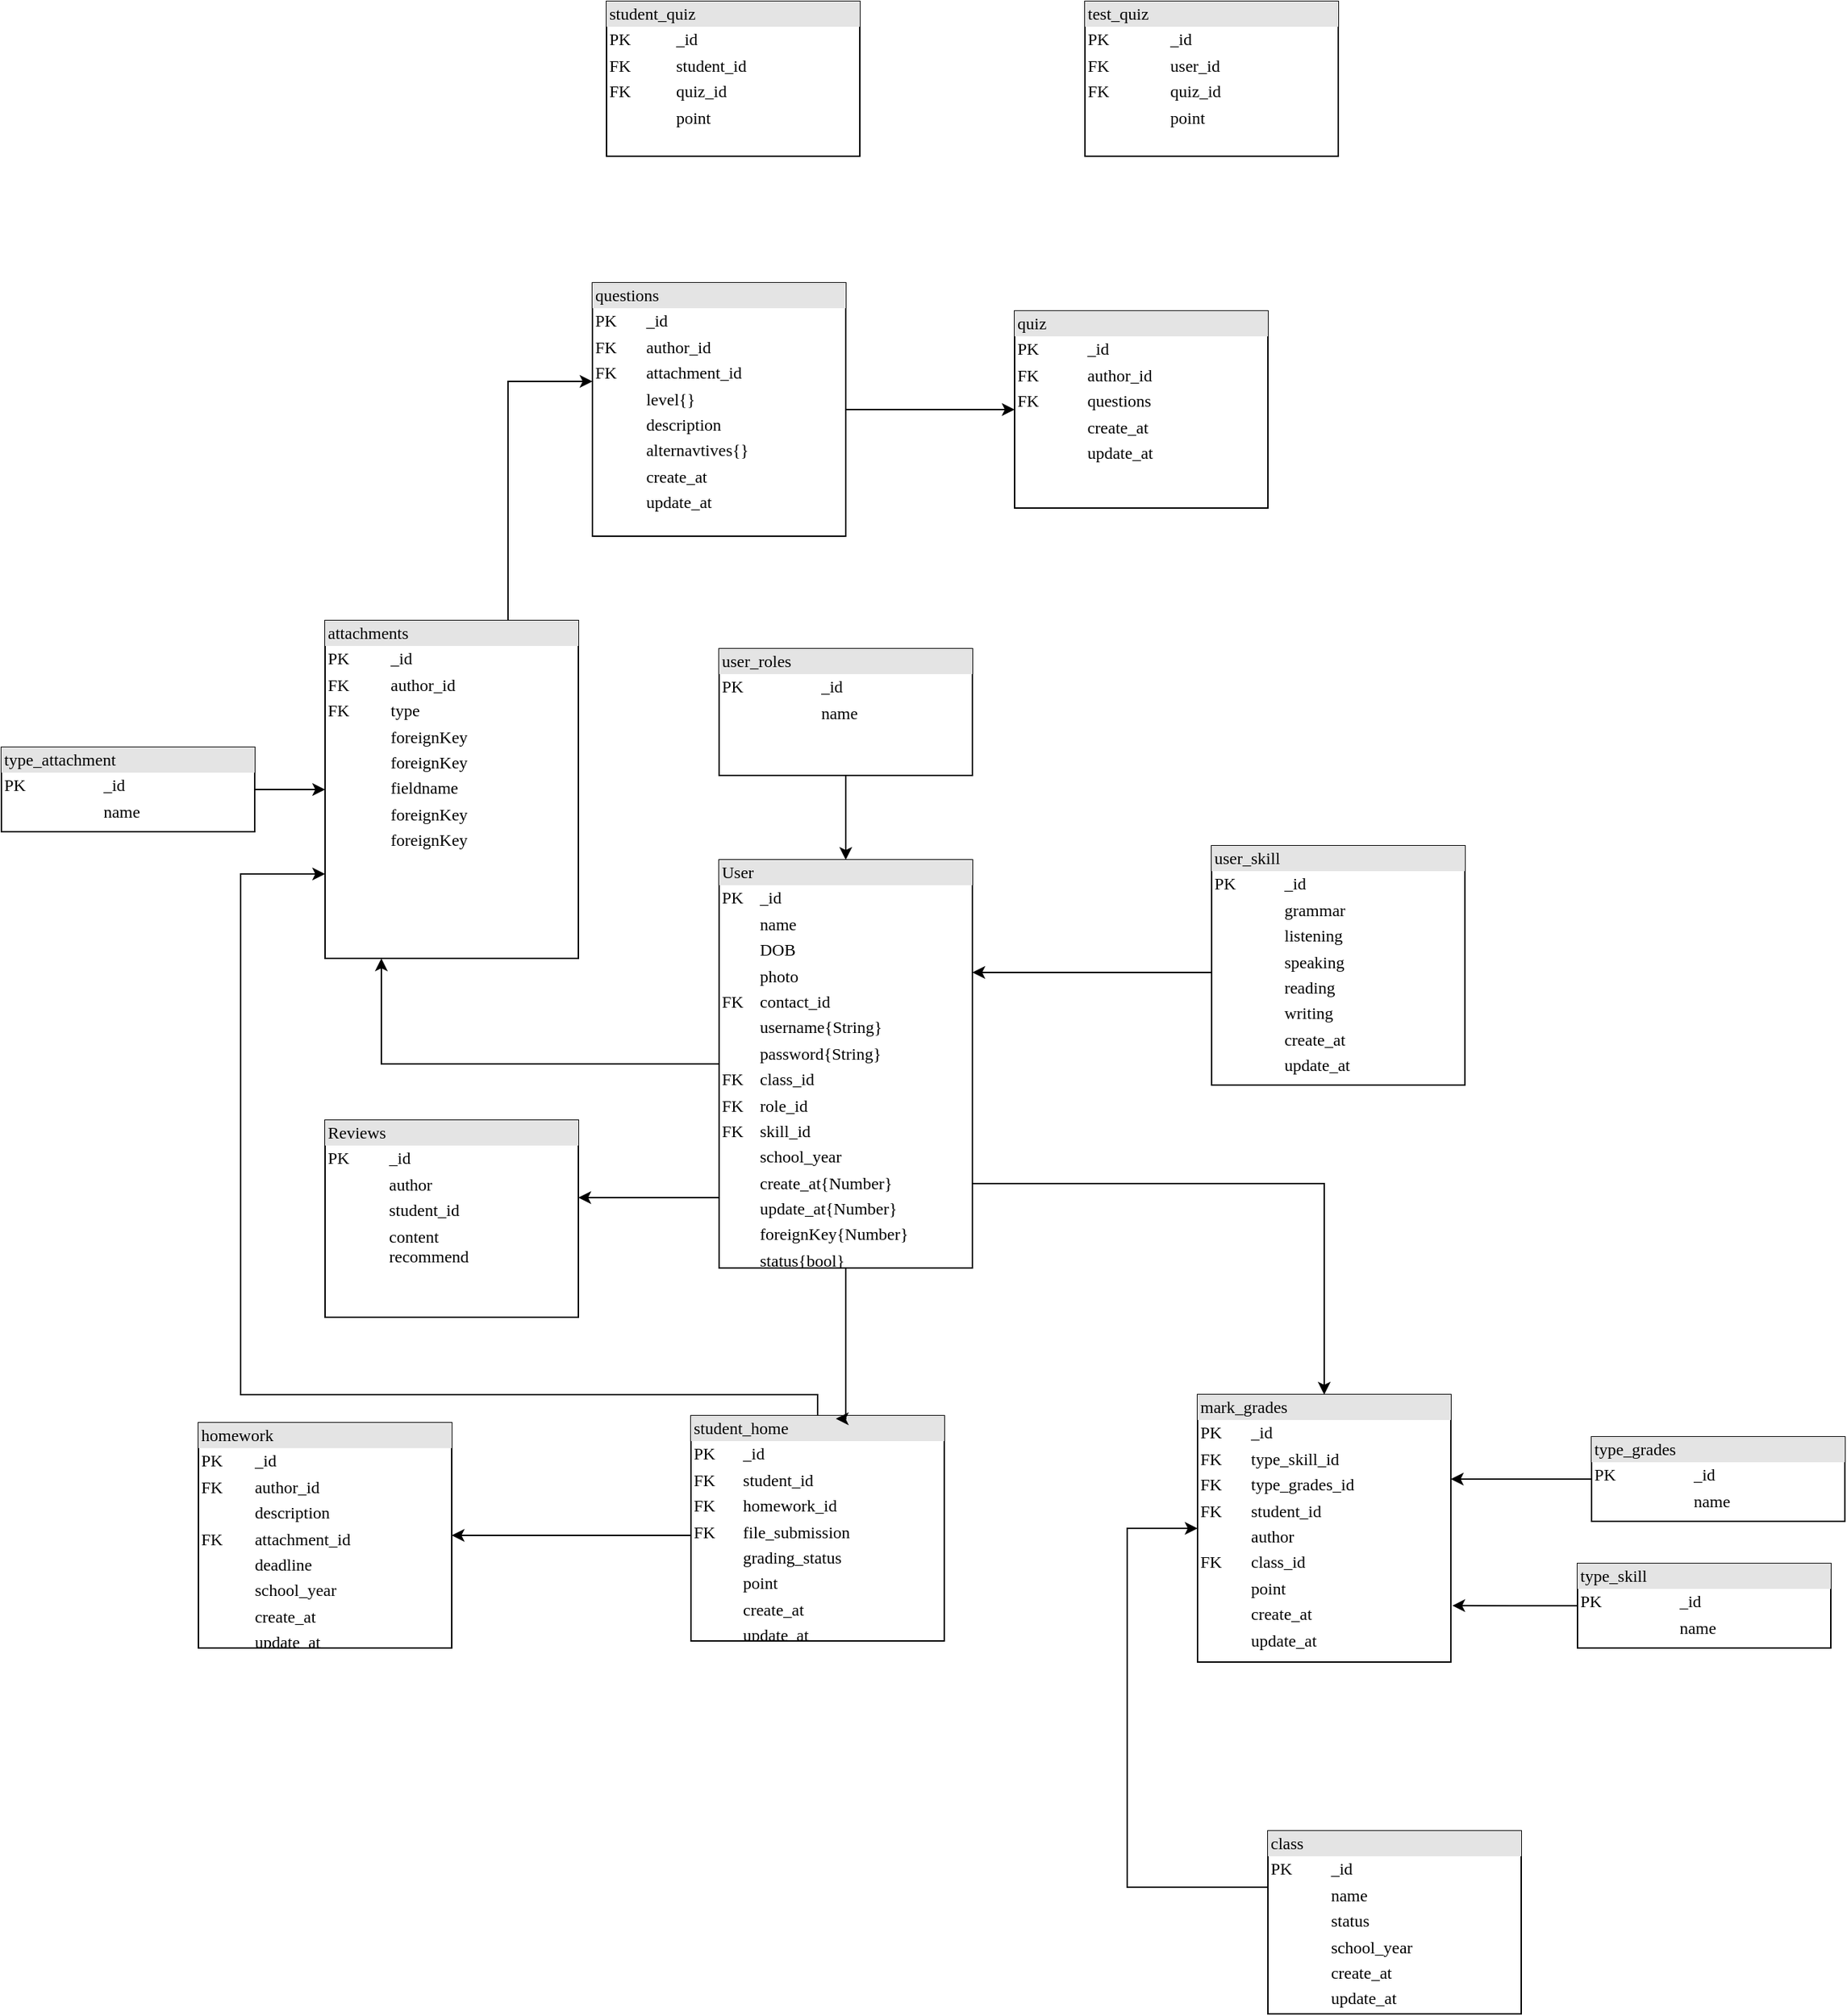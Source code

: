 <mxfile version="15.5.1" type="github">
  <diagram name="Page-1" id="2ca16b54-16f6-2749-3443-fa8db7711227">
    <mxGraphModel dx="2522" dy="1612" grid="1" gridSize="10" guides="1" tooltips="1" connect="1" arrows="1" fold="1" page="1" pageScale="1" pageWidth="1100" pageHeight="850" background="none" math="0" shadow="0">
      <root>
        <mxCell id="0" />
        <mxCell id="1" parent="0" />
        <mxCell id="2ed32ef02a7f4228-1" value="&lt;div style=&quot;box-sizing: border-box ; width: 100% ; background: #e4e4e4 ; padding: 2px&quot;&gt;quiz&lt;/div&gt;&lt;table style=&quot;width: 100% ; font-size: 1em&quot; cellpadding=&quot;2&quot; cellspacing=&quot;0&quot;&gt;&lt;tbody&gt;&lt;tr&gt;&lt;td&gt;PK&lt;/td&gt;&lt;td&gt;_id&lt;/td&gt;&lt;/tr&gt;&lt;tr&gt;&lt;td&gt;FK&lt;/td&gt;&lt;td&gt;author_id&lt;/td&gt;&lt;/tr&gt;&lt;tr&gt;&lt;td&gt;FK&lt;/td&gt;&lt;td&gt;questions&lt;/td&gt;&lt;/tr&gt;&lt;tr&gt;&lt;td&gt;&lt;br&gt;&lt;/td&gt;&lt;td&gt;create_at&lt;/td&gt;&lt;/tr&gt;&lt;tr&gt;&lt;td&gt;&lt;br&gt;&lt;/td&gt;&lt;td&gt;update_at&lt;/td&gt;&lt;/tr&gt;&lt;tr&gt;&lt;td&gt;&lt;br&gt;&lt;/td&gt;&lt;td&gt;&lt;br&gt;&lt;/td&gt;&lt;/tr&gt;&lt;tr&gt;&lt;td&gt;&lt;br&gt;&lt;/td&gt;&lt;td&gt;&lt;br&gt;&lt;/td&gt;&lt;/tr&gt;&lt;/tbody&gt;&lt;/table&gt;" style="verticalAlign=top;align=left;overflow=fill;html=1;rounded=0;shadow=0;comic=0;labelBackgroundColor=none;strokeWidth=1;fontFamily=Verdana;fontSize=12" parent="1" vertex="1">
          <mxGeometry x="670" y="-110" width="180" height="140" as="geometry" />
        </mxCell>
        <mxCell id="_LMsPIJoFoF4tEEg1Ywp-22" style="edgeStyle=orthogonalEdgeStyle;rounded=0;orthogonalLoop=1;jettySize=auto;html=1;" edge="1" parent="1" source="2ed32ef02a7f4228-3" target="_LMsPIJoFoF4tEEg1Ywp-19">
          <mxGeometry relative="1" as="geometry">
            <Array as="points">
              <mxPoint x="750" y="1010" />
              <mxPoint x="750" y="755" />
            </Array>
          </mxGeometry>
        </mxCell>
        <mxCell id="2ed32ef02a7f4228-3" value="&lt;div style=&quot;box-sizing: border-box ; width: 100% ; background: #e4e4e4 ; padding: 2px&quot;&gt;class&lt;/div&gt;&lt;table style=&quot;width: 100% ; font-size: 1em&quot; cellpadding=&quot;2&quot; cellspacing=&quot;0&quot;&gt;&lt;tbody&gt;&lt;tr&gt;&lt;td&gt;PK&lt;/td&gt;&lt;td&gt;_id&lt;/td&gt;&lt;/tr&gt;&lt;tr&gt;&lt;td&gt;&lt;br&gt;&lt;/td&gt;&lt;td&gt;name&lt;/td&gt;&lt;/tr&gt;&lt;tr&gt;&lt;td&gt;&lt;/td&gt;&lt;td&gt;status&lt;/td&gt;&lt;/tr&gt;&lt;tr&gt;&lt;td&gt;&lt;/td&gt;&lt;td&gt;school_year&lt;br&gt;&lt;/td&gt;&lt;/tr&gt;&lt;tr&gt;&lt;td&gt;&lt;br&gt;&lt;/td&gt;&lt;td&gt;create_at&lt;/td&gt;&lt;/tr&gt;&lt;tr&gt;&lt;td&gt;&lt;br&gt;&lt;/td&gt;&lt;td&gt;update_at&lt;/td&gt;&lt;/tr&gt;&lt;tr&gt;&lt;td&gt;&lt;br&gt;&lt;/td&gt;&lt;td&gt;&lt;br&gt;&lt;/td&gt;&lt;/tr&gt;&lt;/tbody&gt;&lt;/table&gt;" style="verticalAlign=top;align=left;overflow=fill;html=1;rounded=0;shadow=0;comic=0;labelBackgroundColor=none;strokeWidth=1;fontFamily=Verdana;fontSize=12" parent="1" vertex="1">
          <mxGeometry x="850" y="970" width="180" height="130" as="geometry" />
        </mxCell>
        <mxCell id="2ed32ef02a7f4228-4" value="&lt;div style=&quot;box-sizing: border-box ; width: 100% ; background: #e4e4e4 ; padding: 2px&quot;&gt;Reviews&lt;/div&gt;&lt;table style=&quot;width: 100% ; font-size: 1em&quot; cellpadding=&quot;2&quot; cellspacing=&quot;0&quot;&gt;&lt;tbody&gt;&lt;tr&gt;&lt;td&gt;PK&lt;/td&gt;&lt;td&gt;_id&lt;/td&gt;&lt;/tr&gt;&lt;tr&gt;&lt;td&gt;&lt;br&gt;&lt;/td&gt;&lt;td&gt;author&lt;/td&gt;&lt;/tr&gt;&lt;tr&gt;&lt;td&gt;&lt;/td&gt;&lt;td&gt;student_id&lt;/td&gt;&lt;/tr&gt;&lt;tr&gt;&lt;td&gt;&lt;br&gt;&lt;/td&gt;&lt;td&gt;content&lt;br&gt;recommend&lt;br&gt;&lt;br&gt;&lt;br&gt;&lt;/td&gt;&lt;/tr&gt;&lt;/tbody&gt;&lt;/table&gt;" style="verticalAlign=top;align=left;overflow=fill;html=1;rounded=0;shadow=0;comic=0;labelBackgroundColor=none;strokeWidth=1;fontFamily=Verdana;fontSize=12" parent="1" vertex="1">
          <mxGeometry x="180" y="465" width="180" height="140" as="geometry" />
        </mxCell>
        <mxCell id="_LMsPIJoFoF4tEEg1Ywp-7" style="edgeStyle=orthogonalEdgeStyle;rounded=0;orthogonalLoop=1;jettySize=auto;html=1;" edge="1" parent="1" source="2ed32ef02a7f4228-5" target="2ed32ef02a7f4228-8">
          <mxGeometry relative="1" as="geometry">
            <mxPoint x="430" y="440" as="targetPoint" />
          </mxGeometry>
        </mxCell>
        <mxCell id="2ed32ef02a7f4228-5" value="&lt;div style=&quot;box-sizing: border-box ; width: 100% ; background: #e4e4e4 ; padding: 2px&quot;&gt;user_roles&lt;/div&gt;&lt;table style=&quot;width: 100% ; font-size: 1em&quot; cellpadding=&quot;2&quot; cellspacing=&quot;0&quot;&gt;&lt;tbody&gt;&lt;tr&gt;&lt;td&gt;PK&lt;/td&gt;&lt;td&gt;_id&lt;/td&gt;&lt;/tr&gt;&lt;tr&gt;&lt;td&gt;&lt;br&gt;&lt;/td&gt;&lt;td&gt;name&lt;/td&gt;&lt;/tr&gt;&lt;tr&gt;&lt;td&gt;&lt;/td&gt;&lt;td&gt;&lt;br&gt;&lt;/td&gt;&lt;/tr&gt;&lt;/tbody&gt;&lt;/table&gt;" style="verticalAlign=top;align=left;overflow=fill;html=1;rounded=0;shadow=0;comic=0;labelBackgroundColor=none;strokeWidth=1;fontFamily=Verdana;fontSize=12" parent="1" vertex="1">
          <mxGeometry x="460" y="130" width="180" height="90" as="geometry" />
        </mxCell>
        <mxCell id="_LMsPIJoFoF4tEEg1Ywp-13" style="edgeStyle=orthogonalEdgeStyle;rounded=0;orthogonalLoop=1;jettySize=auto;html=1;" edge="1" parent="1" source="2ed32ef02a7f4228-6" target="2ed32ef02a7f4228-8">
          <mxGeometry relative="1" as="geometry">
            <Array as="points">
              <mxPoint x="730" y="360" />
              <mxPoint x="730" y="360" />
            </Array>
          </mxGeometry>
        </mxCell>
        <mxCell id="2ed32ef02a7f4228-6" value="&lt;div style=&quot;box-sizing: border-box ; width: 100% ; background: #e4e4e4 ; padding: 2px&quot;&gt;user_skill&lt;/div&gt;&lt;table style=&quot;width: 100% ; font-size: 1em&quot; cellpadding=&quot;2&quot; cellspacing=&quot;0&quot;&gt;&lt;tbody&gt;&lt;tr&gt;&lt;td&gt;PK&lt;/td&gt;&lt;td&gt;_id&lt;/td&gt;&lt;/tr&gt;&lt;tr&gt;&lt;td&gt;&lt;br&gt;&lt;/td&gt;&lt;td&gt;grammar&lt;/td&gt;&lt;/tr&gt;&lt;tr&gt;&lt;td&gt;&lt;/td&gt;&lt;td&gt;listening&lt;/td&gt;&lt;/tr&gt;&lt;tr&gt;&lt;td&gt;&lt;br&gt;&lt;/td&gt;&lt;td&gt;speaking&lt;/td&gt;&lt;/tr&gt;&lt;tr&gt;&lt;td&gt;&lt;br&gt;&lt;/td&gt;&lt;td&gt;reading&lt;/td&gt;&lt;/tr&gt;&lt;tr&gt;&lt;td&gt;&lt;br&gt;&lt;/td&gt;&lt;td&gt;writing&lt;/td&gt;&lt;/tr&gt;&lt;tr&gt;&lt;td&gt;&lt;br&gt;&lt;/td&gt;&lt;td&gt;create_at&lt;/td&gt;&lt;/tr&gt;&lt;tr&gt;&lt;td&gt;&lt;br&gt;&lt;/td&gt;&lt;td&gt;update_at&lt;/td&gt;&lt;/tr&gt;&lt;tr&gt;&lt;td&gt;&lt;br&gt;&lt;/td&gt;&lt;td&gt;&lt;br&gt;&lt;/td&gt;&lt;/tr&gt;&lt;tr&gt;&lt;td&gt;&lt;br&gt;&lt;/td&gt;&lt;td&gt;&lt;br&gt;&lt;/td&gt;&lt;/tr&gt;&lt;/tbody&gt;&lt;/table&gt;" style="verticalAlign=top;align=left;overflow=fill;html=1;rounded=0;shadow=0;comic=0;labelBackgroundColor=none;strokeWidth=1;fontFamily=Verdana;fontSize=12" parent="1" vertex="1">
          <mxGeometry x="810" y="270" width="180" height="170" as="geometry" />
        </mxCell>
        <mxCell id="_LMsPIJoFoF4tEEg1Ywp-30" style="edgeStyle=orthogonalEdgeStyle;rounded=0;orthogonalLoop=1;jettySize=auto;html=1;entryX=1;entryY=0.5;entryDx=0;entryDy=0;" edge="1" parent="1" source="2ed32ef02a7f4228-7" target="2ed32ef02a7f4228-12">
          <mxGeometry relative="1" as="geometry">
            <Array as="points">
              <mxPoint x="400" y="760" />
              <mxPoint x="400" y="760" />
            </Array>
          </mxGeometry>
        </mxCell>
        <mxCell id="_LMsPIJoFoF4tEEg1Ywp-35" style="edgeStyle=orthogonalEdgeStyle;rounded=0;orthogonalLoop=1;jettySize=auto;html=1;" edge="1" parent="1" source="2ed32ef02a7f4228-7" target="2ed32ef02a7f4228-10">
          <mxGeometry relative="1" as="geometry">
            <Array as="points">
              <mxPoint x="530" y="660" />
              <mxPoint x="120" y="660" />
              <mxPoint x="120" y="290" />
            </Array>
          </mxGeometry>
        </mxCell>
        <mxCell id="2ed32ef02a7f4228-7" value="&lt;div style=&quot;box-sizing: border-box ; width: 100% ; background: #e4e4e4 ; padding: 2px&quot;&gt;student_home&lt;/div&gt;&lt;table style=&quot;width: 100% ; font-size: 1em&quot; cellpadding=&quot;2&quot; cellspacing=&quot;0&quot;&gt;&lt;tbody&gt;&lt;tr&gt;&lt;td&gt;PK&lt;/td&gt;&lt;td&gt;_id&lt;/td&gt;&lt;/tr&gt;&lt;tr&gt;&lt;td&gt;FK&lt;/td&gt;&lt;td&gt;student_id&lt;/td&gt;&lt;/tr&gt;&lt;tr&gt;&lt;td&gt;FK&lt;/td&gt;&lt;td&gt;homework_id&lt;/td&gt;&lt;/tr&gt;&lt;tr&gt;&lt;td&gt;FK&lt;/td&gt;&lt;td&gt;file_submission&lt;/td&gt;&lt;/tr&gt;&lt;tr&gt;&lt;td&gt;&lt;br&gt;&lt;/td&gt;&lt;td&gt;grading_status&lt;/td&gt;&lt;/tr&gt;&lt;tr&gt;&lt;td&gt;&lt;br&gt;&lt;/td&gt;&lt;td&gt;point&lt;/td&gt;&lt;/tr&gt;&lt;tr&gt;&lt;td&gt;&lt;br&gt;&lt;/td&gt;&lt;td&gt;create_at&lt;/td&gt;&lt;/tr&gt;&lt;tr&gt;&lt;td&gt;&lt;br&gt;&lt;/td&gt;&lt;td&gt;update_at&lt;/td&gt;&lt;/tr&gt;&lt;/tbody&gt;&lt;/table&gt;" style="verticalAlign=top;align=left;overflow=fill;html=1;rounded=0;shadow=0;comic=0;labelBackgroundColor=none;strokeWidth=1;fontFamily=Verdana;fontSize=12" parent="1" vertex="1">
          <mxGeometry x="440" y="675" width="180" height="160" as="geometry" />
        </mxCell>
        <mxCell id="_LMsPIJoFoF4tEEg1Ywp-9" style="edgeStyle=orthogonalEdgeStyle;rounded=0;orthogonalLoop=1;jettySize=auto;html=1;" edge="1" parent="1" source="2ed32ef02a7f4228-8" target="2ed32ef02a7f4228-4">
          <mxGeometry relative="1" as="geometry">
            <Array as="points">
              <mxPoint x="430" y="520" />
              <mxPoint x="430" y="520" />
            </Array>
          </mxGeometry>
        </mxCell>
        <mxCell id="_LMsPIJoFoF4tEEg1Ywp-12" style="edgeStyle=orthogonalEdgeStyle;rounded=0;orthogonalLoop=1;jettySize=auto;html=1;" edge="1" parent="1" source="2ed32ef02a7f4228-8" target="2ed32ef02a7f4228-10">
          <mxGeometry relative="1" as="geometry">
            <Array as="points">
              <mxPoint x="220" y="425" />
            </Array>
          </mxGeometry>
        </mxCell>
        <mxCell id="_LMsPIJoFoF4tEEg1Ywp-29" style="edgeStyle=orthogonalEdgeStyle;rounded=0;orthogonalLoop=1;jettySize=auto;html=1;entryX=0.572;entryY=0.013;entryDx=0;entryDy=0;entryPerimeter=0;" edge="1" parent="1" source="2ed32ef02a7f4228-8" target="2ed32ef02a7f4228-7">
          <mxGeometry relative="1" as="geometry">
            <Array as="points">
              <mxPoint x="550" y="677" />
            </Array>
          </mxGeometry>
        </mxCell>
        <mxCell id="_LMsPIJoFoF4tEEg1Ywp-34" style="edgeStyle=orthogonalEdgeStyle;rounded=0;orthogonalLoop=1;jettySize=auto;html=1;entryX=0.5;entryY=0;entryDx=0;entryDy=0;" edge="1" parent="1" source="2ed32ef02a7f4228-8" target="_LMsPIJoFoF4tEEg1Ywp-19">
          <mxGeometry relative="1" as="geometry">
            <Array as="points">
              <mxPoint x="890" y="510" />
            </Array>
          </mxGeometry>
        </mxCell>
        <mxCell id="2ed32ef02a7f4228-8" value="&lt;div style=&quot;box-sizing: border-box ; width: 100% ; background: #e4e4e4 ; padding: 2px&quot;&gt;User&lt;/div&gt;&lt;table style=&quot;width: 100% ; font-size: 1em&quot; cellpadding=&quot;2&quot; cellspacing=&quot;0&quot;&gt;&lt;tbody&gt;&lt;tr&gt;&lt;td&gt;PK&lt;/td&gt;&lt;td&gt;_id&lt;/td&gt;&lt;/tr&gt;&lt;tr&gt;&lt;td&gt;&lt;br&gt;&lt;/td&gt;&lt;td&gt;name&lt;/td&gt;&lt;/tr&gt;&lt;tr&gt;&lt;td&gt;&lt;/td&gt;&lt;td&gt;DOB&lt;/td&gt;&lt;/tr&gt;&lt;tr&gt;&lt;td&gt;&lt;br&gt;&lt;/td&gt;&lt;td&gt;photo&lt;br&gt;&lt;/td&gt;&lt;/tr&gt;&lt;tr&gt;&lt;td&gt;FK&lt;br&gt;&lt;/td&gt;&lt;td&gt;contact_id&lt;/td&gt;&lt;/tr&gt;&lt;tr&gt;&lt;td&gt;&lt;br&gt;&lt;/td&gt;&lt;td&gt;username{String}&lt;/td&gt;&lt;/tr&gt;&lt;tr&gt;&lt;td&gt;&lt;br&gt;&lt;/td&gt;&lt;td&gt;password{String}&lt;/td&gt;&lt;/tr&gt;&lt;tr&gt;&lt;td&gt;FK&lt;/td&gt;&lt;td&gt;class_id&lt;br&gt;&lt;/td&gt;&lt;/tr&gt;&lt;tr&gt;&lt;td&gt;FK&lt;br&gt;&lt;/td&gt;&lt;td&gt;role_id&lt;/td&gt;&lt;/tr&gt;&lt;tr&gt;&lt;td&gt;FK&lt;br&gt;&lt;/td&gt;&lt;td&gt;skill_id&lt;/td&gt;&lt;/tr&gt;&lt;tr&gt;&lt;td&gt;&lt;br&gt;&lt;/td&gt;&lt;td&gt;school_year&lt;/td&gt;&lt;/tr&gt;&lt;tr&gt;&lt;td&gt;&lt;br&gt;&lt;/td&gt;&lt;td&gt;create_at{Number}&lt;br&gt;&lt;/td&gt;&lt;/tr&gt;&lt;tr&gt;&lt;td&gt;&lt;br&gt;&lt;/td&gt;&lt;td&gt;update_at{Number}&lt;/td&gt;&lt;/tr&gt;&lt;tr&gt;&lt;td&gt;&lt;br&gt;&lt;/td&gt;&lt;td&gt;foreignKey{Number}&lt;br&gt;&lt;/td&gt;&lt;/tr&gt;&lt;tr&gt;&lt;td&gt;&lt;br&gt;&lt;/td&gt;&lt;td&gt;status{bool}&lt;/td&gt;&lt;/tr&gt;&lt;tr&gt;&lt;td&gt;&lt;br&gt;&lt;/td&gt;&lt;td&gt;&lt;span style=&quot;white-space: pre&quot;&gt;	&lt;/span&gt;&lt;br&gt;&lt;/td&gt;&lt;/tr&gt;&lt;tr&gt;&lt;td&gt;&lt;br&gt;&lt;/td&gt;&lt;td&gt;&lt;br&gt;&lt;/td&gt;&lt;/tr&gt;&lt;/tbody&gt;&lt;/table&gt;" style="verticalAlign=top;align=left;overflow=fill;html=1;rounded=0;shadow=0;comic=0;labelBackgroundColor=none;strokeWidth=1;fontFamily=Verdana;fontSize=12" parent="1" vertex="1">
          <mxGeometry x="460" y="280" width="180" height="290" as="geometry" />
        </mxCell>
        <mxCell id="_LMsPIJoFoF4tEEg1Ywp-31" style="edgeStyle=orthogonalEdgeStyle;rounded=0;orthogonalLoop=1;jettySize=auto;html=1;" edge="1" parent="1" source="2ed32ef02a7f4228-10" target="_LMsPIJoFoF4tEEg1Ywp-24">
          <mxGeometry relative="1" as="geometry">
            <Array as="points">
              <mxPoint x="310" y="-60" />
            </Array>
          </mxGeometry>
        </mxCell>
        <mxCell id="2ed32ef02a7f4228-10" value="&lt;div style=&quot;box-sizing: border-box ; width: 100% ; background: #e4e4e4 ; padding: 2px&quot;&gt;attachments&lt;br&gt;&lt;/div&gt;&lt;table style=&quot;width: 100% ; font-size: 1em&quot; cellpadding=&quot;2&quot; cellspacing=&quot;0&quot;&gt;&lt;tbody&gt;&lt;tr&gt;&lt;td&gt;PK&lt;/td&gt;&lt;td&gt;_id&lt;/td&gt;&lt;/tr&gt;&lt;tr&gt;&lt;td&gt;FK&lt;/td&gt;&lt;td&gt;author_id&lt;/td&gt;&lt;/tr&gt;&lt;tr&gt;&lt;td&gt;FK&lt;/td&gt;&lt;td&gt;type&lt;/td&gt;&lt;/tr&gt;&lt;tr&gt;&lt;td&gt;&lt;br&gt;&lt;/td&gt;&lt;td&gt;foreignKey&lt;br&gt;&lt;/td&gt;&lt;/tr&gt;&lt;tr&gt;&lt;td&gt;&lt;br&gt;&lt;/td&gt;&lt;td&gt;foreignKey&lt;br&gt;&lt;/td&gt;&lt;/tr&gt;&lt;tr&gt;&lt;td&gt;&lt;br&gt;&lt;/td&gt;&lt;td&gt;fieldname&lt;br&gt;&lt;/td&gt;&lt;/tr&gt;&lt;tr&gt;&lt;td&gt;&lt;br&gt;&lt;/td&gt;&lt;td&gt;foreignKey&lt;br&gt;&lt;/td&gt;&lt;/tr&gt;&lt;tr&gt;&lt;td&gt;&lt;br&gt;&lt;/td&gt;&lt;td&gt;foreignKey&lt;br&gt;&lt;/td&gt;&lt;/tr&gt;&lt;tr&gt;&lt;td&gt;&lt;br&gt;&lt;/td&gt;&lt;td&gt;&lt;br&gt;&lt;/td&gt;&lt;/tr&gt;&lt;tr&gt;&lt;td&gt;&lt;br&gt;&lt;/td&gt;&lt;td&gt;&lt;br&gt;&lt;/td&gt;&lt;/tr&gt;&lt;tr&gt;&lt;td&gt;&lt;br&gt;&lt;/td&gt;&lt;td&gt;&lt;br&gt;&lt;/td&gt;&lt;/tr&gt;&lt;tr&gt;&lt;td&gt;&lt;br&gt;&lt;/td&gt;&lt;td&gt;&lt;br&gt;&lt;/td&gt;&lt;/tr&gt;&lt;/tbody&gt;&lt;/table&gt;" style="verticalAlign=top;align=left;overflow=fill;html=1;rounded=0;shadow=0;comic=0;labelBackgroundColor=none;strokeWidth=1;fontFamily=Verdana;fontSize=12" parent="1" vertex="1">
          <mxGeometry x="180" y="110" width="180" height="240" as="geometry" />
        </mxCell>
        <mxCell id="2ed32ef02a7f4228-12" value="&lt;div style=&quot;box-sizing: border-box ; width: 100% ; background: #e4e4e4 ; padding: 2px&quot;&gt;homework&lt;/div&gt;&lt;table style=&quot;width: 100% ; font-size: 1em&quot; cellpadding=&quot;2&quot; cellspacing=&quot;0&quot;&gt;&lt;tbody&gt;&lt;tr&gt;&lt;td&gt;PK&lt;/td&gt;&lt;td&gt;_id&lt;/td&gt;&lt;/tr&gt;&lt;tr&gt;&lt;td&gt;FK&lt;/td&gt;&lt;td&gt;author_id&lt;/td&gt;&lt;/tr&gt;&lt;tr&gt;&lt;td&gt;&lt;/td&gt;&lt;td&gt;description&lt;/td&gt;&lt;/tr&gt;&lt;tr&gt;&lt;td&gt;FK&lt;/td&gt;&lt;td&gt;attachment_id&lt;/td&gt;&lt;/tr&gt;&lt;tr&gt;&lt;td&gt;&lt;br&gt;&lt;/td&gt;&lt;td&gt;deadline&lt;/td&gt;&lt;/tr&gt;&lt;tr&gt;&lt;td&gt;&lt;br&gt;&lt;/td&gt;&lt;td&gt;school_year&lt;br&gt;&lt;/td&gt;&lt;/tr&gt;&lt;tr&gt;&lt;td&gt;&lt;br&gt;&lt;/td&gt;&lt;td&gt;create_at&lt;/td&gt;&lt;/tr&gt;&lt;tr&gt;&lt;td&gt;&lt;br&gt;&lt;/td&gt;&lt;td&gt;update_at&lt;/td&gt;&lt;/tr&gt;&lt;/tbody&gt;&lt;/table&gt;" style="verticalAlign=top;align=left;overflow=fill;html=1;rounded=0;shadow=0;comic=0;labelBackgroundColor=none;strokeWidth=1;fontFamily=Verdana;fontSize=12" parent="1" vertex="1">
          <mxGeometry x="90" y="680" width="180" height="160" as="geometry" />
        </mxCell>
        <mxCell id="_LMsPIJoFoF4tEEg1Ywp-6" style="edgeStyle=orthogonalEdgeStyle;rounded=0;orthogonalLoop=1;jettySize=auto;html=1;exitX=0.5;exitY=1;exitDx=0;exitDy=0;" edge="1" parent="1" source="2ed32ef02a7f4228-5" target="2ed32ef02a7f4228-5">
          <mxGeometry relative="1" as="geometry" />
        </mxCell>
        <mxCell id="_LMsPIJoFoF4tEEg1Ywp-11" style="edgeStyle=orthogonalEdgeStyle;rounded=0;orthogonalLoop=1;jettySize=auto;html=1;" edge="1" parent="1" source="_LMsPIJoFoF4tEEg1Ywp-10" target="2ed32ef02a7f4228-10">
          <mxGeometry relative="1" as="geometry" />
        </mxCell>
        <mxCell id="_LMsPIJoFoF4tEEg1Ywp-10" value="&lt;div style=&quot;box-sizing: border-box ; width: 100% ; background: #e4e4e4 ; padding: 2px&quot;&gt;type_attachment&lt;/div&gt;&lt;table style=&quot;width: 100% ; font-size: 1em&quot; cellpadding=&quot;2&quot; cellspacing=&quot;0&quot;&gt;&lt;tbody&gt;&lt;tr&gt;&lt;td&gt;PK&lt;/td&gt;&lt;td&gt;_id&lt;/td&gt;&lt;/tr&gt;&lt;tr&gt;&lt;td&gt;&lt;br&gt;&lt;/td&gt;&lt;td&gt;name&lt;/td&gt;&lt;/tr&gt;&lt;tr&gt;&lt;td&gt;&lt;/td&gt;&lt;td&gt;&lt;br&gt;&lt;/td&gt;&lt;/tr&gt;&lt;/tbody&gt;&lt;/table&gt;" style="verticalAlign=top;align=left;overflow=fill;html=1;rounded=0;shadow=0;comic=0;labelBackgroundColor=none;strokeWidth=1;fontFamily=Verdana;fontSize=12;fillColor=#FFFFFF;strokeColor=#000000;gradientColor=#ffffff;" vertex="1" parent="1">
          <mxGeometry x="-50" y="200" width="180" height="60" as="geometry" />
        </mxCell>
        <mxCell id="_LMsPIJoFoF4tEEg1Ywp-21" style="edgeStyle=orthogonalEdgeStyle;rounded=0;orthogonalLoop=1;jettySize=auto;html=1;" edge="1" parent="1" source="_LMsPIJoFoF4tEEg1Ywp-15" target="_LMsPIJoFoF4tEEg1Ywp-19">
          <mxGeometry relative="1" as="geometry">
            <Array as="points">
              <mxPoint x="1090" y="725" />
            </Array>
          </mxGeometry>
        </mxCell>
        <mxCell id="_LMsPIJoFoF4tEEg1Ywp-15" value="&lt;div style=&quot;box-sizing: border-box ; width: 100% ; background: #e4e4e4 ; padding: 2px&quot;&gt;type_grades&lt;/div&gt;&lt;table style=&quot;width: 100% ; font-size: 1em&quot; cellpadding=&quot;2&quot; cellspacing=&quot;0&quot;&gt;&lt;tbody&gt;&lt;tr&gt;&lt;td&gt;PK&lt;/td&gt;&lt;td&gt;_id&lt;/td&gt;&lt;/tr&gt;&lt;tr&gt;&lt;td&gt;&lt;br&gt;&lt;/td&gt;&lt;td&gt;name&lt;/td&gt;&lt;/tr&gt;&lt;tr&gt;&lt;td&gt;&lt;/td&gt;&lt;td&gt;&lt;br&gt;&lt;/td&gt;&lt;/tr&gt;&lt;tr&gt;&lt;td&gt;&lt;br&gt;&lt;/td&gt;&lt;td&gt;&lt;br&gt;&lt;/td&gt;&lt;/tr&gt;&lt;tr&gt;&lt;td&gt;&lt;br&gt;&lt;/td&gt;&lt;td&gt;&lt;br&gt;&lt;/td&gt;&lt;/tr&gt;&lt;/tbody&gt;&lt;/table&gt;" style="verticalAlign=top;align=left;overflow=fill;html=1;rounded=0;shadow=0;comic=0;labelBackgroundColor=none;strokeWidth=1;fontFamily=Verdana;fontSize=12" vertex="1" parent="1">
          <mxGeometry x="1080" y="690" width="180" height="60" as="geometry" />
        </mxCell>
        <mxCell id="_LMsPIJoFoF4tEEg1Ywp-16" style="edgeStyle=orthogonalEdgeStyle;rounded=0;orthogonalLoop=1;jettySize=auto;html=1;exitX=0.5;exitY=1;exitDx=0;exitDy=0;" edge="1" parent="1" source="_LMsPIJoFoF4tEEg1Ywp-15" target="_LMsPIJoFoF4tEEg1Ywp-15">
          <mxGeometry relative="1" as="geometry" />
        </mxCell>
        <mxCell id="_LMsPIJoFoF4tEEg1Ywp-20" style="edgeStyle=orthogonalEdgeStyle;rounded=0;orthogonalLoop=1;jettySize=auto;html=1;entryX=1.006;entryY=0.789;entryDx=0;entryDy=0;entryPerimeter=0;" edge="1" parent="1" source="_LMsPIJoFoF4tEEg1Ywp-17" target="_LMsPIJoFoF4tEEg1Ywp-19">
          <mxGeometry relative="1" as="geometry">
            <mxPoint x="1020" y="790" as="targetPoint" />
          </mxGeometry>
        </mxCell>
        <mxCell id="_LMsPIJoFoF4tEEg1Ywp-17" value="&lt;div style=&quot;box-sizing: border-box ; width: 100% ; background: #e4e4e4 ; padding: 2px&quot;&gt;type_skill&lt;/div&gt;&lt;table style=&quot;width: 100% ; font-size: 1em&quot; cellpadding=&quot;2&quot; cellspacing=&quot;0&quot;&gt;&lt;tbody&gt;&lt;tr&gt;&lt;td&gt;PK&lt;/td&gt;&lt;td&gt;_id&lt;/td&gt;&lt;/tr&gt;&lt;tr&gt;&lt;td&gt;&lt;br&gt;&lt;/td&gt;&lt;td&gt;name&lt;/td&gt;&lt;/tr&gt;&lt;tr&gt;&lt;td&gt;&lt;/td&gt;&lt;td&gt;&lt;br&gt;&lt;/td&gt;&lt;/tr&gt;&lt;tr&gt;&lt;td&gt;&lt;br&gt;&lt;/td&gt;&lt;td&gt;&lt;br&gt;&lt;/td&gt;&lt;/tr&gt;&lt;tr&gt;&lt;td&gt;&lt;br&gt;&lt;/td&gt;&lt;td&gt;&lt;br&gt;&lt;/td&gt;&lt;/tr&gt;&lt;/tbody&gt;&lt;/table&gt;" style="verticalAlign=top;align=left;overflow=fill;html=1;rounded=0;shadow=0;comic=0;labelBackgroundColor=none;strokeWidth=1;fontFamily=Verdana;fontSize=12" vertex="1" parent="1">
          <mxGeometry x="1070" y="780" width="180" height="60" as="geometry" />
        </mxCell>
        <mxCell id="_LMsPIJoFoF4tEEg1Ywp-19" value="&lt;div style=&quot;box-sizing: border-box ; width: 100% ; background: #e4e4e4 ; padding: 2px&quot;&gt;mark_grades&lt;/div&gt;&lt;table style=&quot;width: 100% ; font-size: 1em&quot; cellpadding=&quot;2&quot; cellspacing=&quot;0&quot;&gt;&lt;tbody&gt;&lt;tr&gt;&lt;td&gt;PK&lt;/td&gt;&lt;td&gt;_id&lt;/td&gt;&lt;/tr&gt;&lt;tr&gt;&lt;td&gt;FK&lt;/td&gt;&lt;td&gt;type_skill_id&lt;/td&gt;&lt;/tr&gt;&lt;tr&gt;&lt;td&gt;FK&lt;/td&gt;&lt;td&gt;type_grades_id&lt;/td&gt;&lt;/tr&gt;&lt;tr&gt;&lt;td&gt;FK&lt;/td&gt;&lt;td&gt;student_id&lt;/td&gt;&lt;/tr&gt;&lt;tr&gt;&lt;td&gt;&lt;br&gt;&lt;/td&gt;&lt;td&gt;author&lt;br&gt;&lt;/td&gt;&lt;/tr&gt;&lt;tr&gt;&lt;td&gt;FK&lt;/td&gt;&lt;td&gt;class_id&lt;/td&gt;&lt;/tr&gt;&lt;tr&gt;&lt;td&gt;&lt;br&gt;&lt;/td&gt;&lt;td&gt;point&lt;/td&gt;&lt;/tr&gt;&lt;tr&gt;&lt;td&gt;&lt;br&gt;&lt;/td&gt;&lt;td&gt;create_at&lt;/td&gt;&lt;/tr&gt;&lt;tr&gt;&lt;td&gt;&lt;br&gt;&lt;/td&gt;&lt;td&gt;update_at&lt;/td&gt;&lt;/tr&gt;&lt;tr&gt;&lt;td&gt;&lt;br&gt;&lt;/td&gt;&lt;td&gt;&lt;br&gt;&lt;/td&gt;&lt;/tr&gt;&lt;/tbody&gt;&lt;/table&gt;" style="verticalAlign=top;align=left;overflow=fill;html=1;rounded=0;shadow=0;comic=0;labelBackgroundColor=none;strokeWidth=1;fontFamily=Verdana;fontSize=12" vertex="1" parent="1">
          <mxGeometry x="800" y="660" width="180" height="190" as="geometry" />
        </mxCell>
        <mxCell id="_LMsPIJoFoF4tEEg1Ywp-27" style="edgeStyle=orthogonalEdgeStyle;rounded=0;orthogonalLoop=1;jettySize=auto;html=1;" edge="1" parent="1" source="_LMsPIJoFoF4tEEg1Ywp-24" target="2ed32ef02a7f4228-1">
          <mxGeometry relative="1" as="geometry" />
        </mxCell>
        <mxCell id="_LMsPIJoFoF4tEEg1Ywp-24" value="&lt;div style=&quot;box-sizing: border-box ; width: 100% ; background: #e4e4e4 ; padding: 2px&quot;&gt;questions&lt;/div&gt;&lt;table style=&quot;width: 100% ; font-size: 1em&quot; cellpadding=&quot;2&quot; cellspacing=&quot;0&quot;&gt;&lt;tbody&gt;&lt;tr&gt;&lt;td&gt;PK&lt;/td&gt;&lt;td&gt;_id&lt;/td&gt;&lt;/tr&gt;&lt;tr&gt;&lt;td&gt;FK&lt;/td&gt;&lt;td&gt;author_id&lt;/td&gt;&lt;/tr&gt;&lt;tr&gt;&lt;td&gt;FK&lt;/td&gt;&lt;td&gt;attachment_id&lt;/td&gt;&lt;/tr&gt;&lt;tr&gt;&lt;td&gt;&lt;br&gt;&lt;/td&gt;&lt;td&gt;level{}&lt;/td&gt;&lt;/tr&gt;&lt;tr&gt;&lt;td&gt;&lt;br&gt;&lt;/td&gt;&lt;td&gt;description&lt;br&gt;&lt;/td&gt;&lt;/tr&gt;&lt;tr&gt;&lt;td&gt;&lt;br&gt;&lt;/td&gt;&lt;td&gt;alternavtives{}&lt;/td&gt;&lt;/tr&gt;&lt;tr&gt;&lt;td&gt;&lt;br&gt;&lt;/td&gt;&lt;td&gt;create_at&lt;/td&gt;&lt;/tr&gt;&lt;tr&gt;&lt;td&gt;&lt;br&gt;&lt;/td&gt;&lt;td&gt;update_at&lt;/td&gt;&lt;/tr&gt;&lt;tr&gt;&lt;td&gt;&lt;br&gt;&lt;/td&gt;&lt;td&gt;&lt;br&gt;&lt;/td&gt;&lt;/tr&gt;&lt;tr&gt;&lt;td&gt;&lt;br&gt;&lt;/td&gt;&lt;td&gt;&lt;br&gt;&lt;/td&gt;&lt;/tr&gt;&lt;/tbody&gt;&lt;/table&gt;" style="verticalAlign=top;align=left;overflow=fill;html=1;rounded=0;shadow=0;comic=0;labelBackgroundColor=none;strokeWidth=1;fontFamily=Verdana;fontSize=12" vertex="1" parent="1">
          <mxGeometry x="370" y="-130" width="180" height="180" as="geometry" />
        </mxCell>
        <mxCell id="_LMsPIJoFoF4tEEg1Ywp-25" value="&lt;div style=&quot;box-sizing: border-box ; width: 100% ; background: #e4e4e4 ; padding: 2px&quot;&gt;student_quiz&lt;/div&gt;&lt;table style=&quot;width: 100% ; font-size: 1em&quot; cellpadding=&quot;2&quot; cellspacing=&quot;0&quot;&gt;&lt;tbody&gt;&lt;tr&gt;&lt;td&gt;PK&lt;/td&gt;&lt;td&gt;_id&lt;/td&gt;&lt;/tr&gt;&lt;tr&gt;&lt;td&gt;FK&lt;/td&gt;&lt;td&gt;student_id&lt;/td&gt;&lt;/tr&gt;&lt;tr&gt;&lt;td&gt;FK&lt;/td&gt;&lt;td&gt;quiz_id&lt;br&gt;&lt;/td&gt;&lt;/tr&gt;&lt;tr&gt;&lt;td&gt;&lt;br&gt;&lt;/td&gt;&lt;td&gt;point&lt;/td&gt;&lt;/tr&gt;&lt;/tbody&gt;&lt;/table&gt;" style="verticalAlign=top;align=left;overflow=fill;html=1;rounded=0;shadow=0;comic=0;labelBackgroundColor=none;strokeWidth=1;fontFamily=Verdana;fontSize=12" vertex="1" parent="1">
          <mxGeometry x="380" y="-330" width="180" height="110" as="geometry" />
        </mxCell>
        <mxCell id="_LMsPIJoFoF4tEEg1Ywp-26" value="&lt;div style=&quot;box-sizing: border-box ; width: 100% ; background: #e4e4e4 ; padding: 2px&quot;&gt;test_quiz&lt;/div&gt;&lt;table style=&quot;width: 100% ; font-size: 1em&quot; cellpadding=&quot;2&quot; cellspacing=&quot;0&quot;&gt;&lt;tbody&gt;&lt;tr&gt;&lt;td&gt;PK&lt;/td&gt;&lt;td&gt;_id&lt;/td&gt;&lt;/tr&gt;&lt;tr&gt;&lt;td&gt;FK&lt;/td&gt;&lt;td&gt;user_id&lt;/td&gt;&lt;/tr&gt;&lt;tr&gt;&lt;td&gt;FK&lt;/td&gt;&lt;td&gt;quiz_id&lt;br&gt;&lt;/td&gt;&lt;/tr&gt;&lt;tr&gt;&lt;td&gt;&lt;br&gt;&lt;/td&gt;&lt;td&gt;point&lt;/td&gt;&lt;/tr&gt;&lt;/tbody&gt;&lt;/table&gt;" style="verticalAlign=top;align=left;overflow=fill;html=1;rounded=0;shadow=0;comic=0;labelBackgroundColor=none;strokeWidth=1;fontFamily=Verdana;fontSize=12" vertex="1" parent="1">
          <mxGeometry x="720" y="-330" width="180" height="110" as="geometry" />
        </mxCell>
      </root>
    </mxGraphModel>
  </diagram>
</mxfile>
